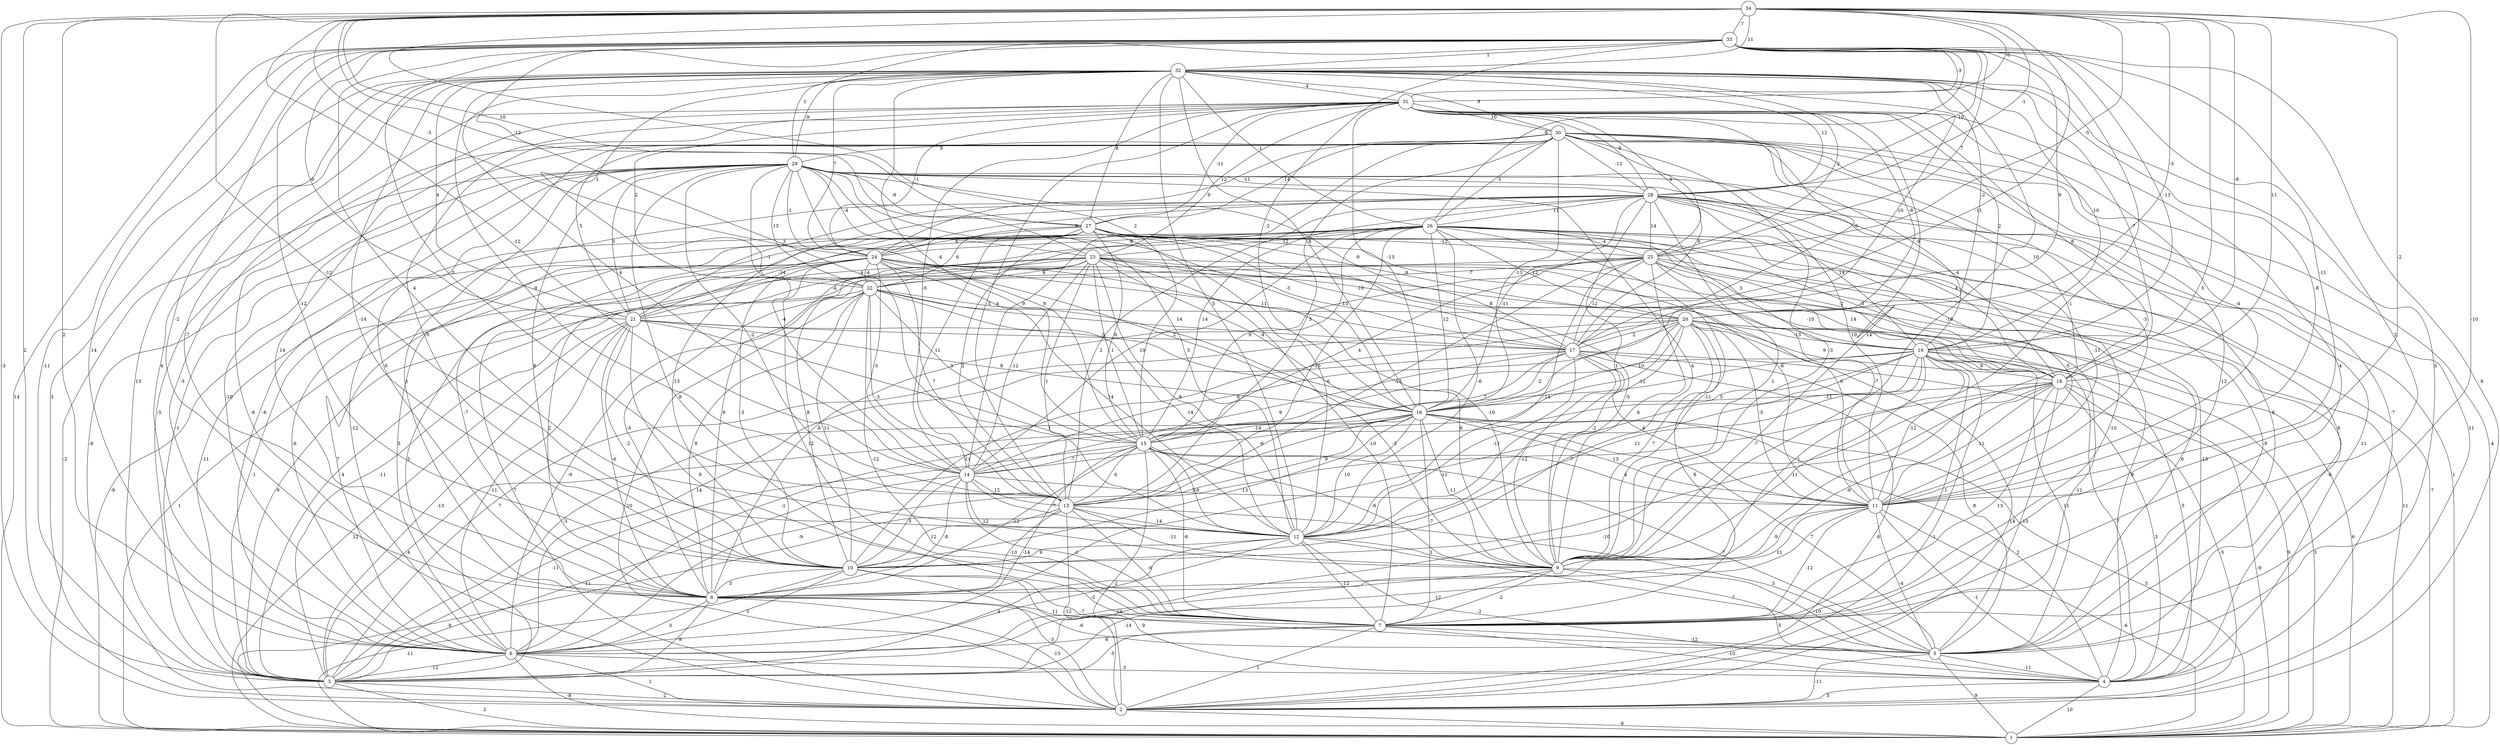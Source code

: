 graph { 
	 fontname="Helvetica,Arial,sans-serif" 
	 node [shape = circle]; 
	 34 -- 2 [label = "-3"];
	 34 -- 3 [label = "2"];
	 34 -- 6 [label = "2"];
	 34 -- 7 [label = "-10"];
	 34 -- 9 [label = "5"];
	 34 -- 11 [label = "-2"];
	 34 -- 12 [label = "-12"];
	 34 -- 14 [label = "-12"];
	 34 -- 15 [label = "2"];
	 34 -- 16 [label = "-11"];
	 34 -- 18 [label = "11"];
	 34 -- 19 [label = "-8"];
	 34 -- 20 [label = "-3"];
	 34 -- 23 [label = "-12"];
	 34 -- 24 [label = "-3"];
	 34 -- 25 [label = "-5"];
	 34 -- 27 [label = "10"];
	 34 -- 28 [label = "-1"];
	 34 -- 31 [label = "-6"];
	 34 -- 32 [label = "11"];
	 34 -- 33 [label = "-7"];
	 33 -- 1 [label = "14"];
	 33 -- 2 [label = "8"];
	 33 -- 3 [label = "-11"];
	 33 -- 6 [label = "14"];
	 33 -- 7 [label = "2"];
	 33 -- 8 [label = "-2"];
	 33 -- 9 [label = "-1"];
	 33 -- 10 [label = "-12"];
	 33 -- 11 [label = "-11"];
	 33 -- 12 [label = "4"];
	 33 -- 13 [label = "-5"];
	 33 -- 15 [label = "3"];
	 33 -- 16 [label = "-2"];
	 33 -- 17 [label = "9"];
	 33 -- 19 [label = "-13"];
	 33 -- 21 [label = "9"];
	 33 -- 25 [label = "7"];
	 33 -- 26 [label = "-8"];
	 33 -- 28 [label = "-10"];
	 33 -- 29 [label = "1"];
	 33 -- 31 [label = "-3"];
	 33 -- 32 [label = "1"];
	 32 -- 2 [label = "3"];
	 32 -- 3 [label = "13"];
	 32 -- 5 [label = "5"];
	 32 -- 6 [label = "4"];
	 32 -- 8 [label = "-7"];
	 32 -- 9 [label = "-10"];
	 32 -- 10 [label = "-14"];
	 32 -- 11 [label = "-8"];
	 32 -- 12 [label = "5"];
	 32 -- 13 [label = "-9"];
	 32 -- 14 [label = "4"];
	 32 -- 15 [label = "-4"];
	 32 -- 16 [label = "8"];
	 32 -- 17 [label = "10"];
	 32 -- 18 [label = "-7"];
	 32 -- 19 [label = "10"];
	 32 -- 20 [label = "-2"];
	 32 -- 21 [label = "4"];
	 32 -- 22 [label = "1"];
	 32 -- 24 [label = "7"];
	 32 -- 25 [label = "2"];
	 32 -- 26 [label = "-1"];
	 32 -- 27 [label = "8"];
	 32 -- 28 [label = "12"];
	 32 -- 29 [label = "-9"];
	 32 -- 30 [label = "9"];
	 32 -- 31 [label = "4"];
	 31 -- 2 [label = "-8"];
	 31 -- 6 [label = "-3"];
	 31 -- 7 [label = "4"];
	 31 -- 8 [label = "14"];
	 31 -- 9 [label = "14"];
	 31 -- 10 [label = "-5"];
	 31 -- 11 [label = "-4"];
	 31 -- 13 [label = "-5"];
	 31 -- 14 [label = "-5"];
	 31 -- 16 [label = "-13"];
	 31 -- 17 [label = "-6"];
	 31 -- 18 [label = "8"];
	 31 -- 19 [label = "2"];
	 31 -- 20 [label = "-8"];
	 31 -- 22 [label = "2"];
	 31 -- 23 [label = "12"];
	 31 -- 24 [label = "-1"];
	 31 -- 25 [label = "4"];
	 31 -- 27 [label = "-11"];
	 31 -- 28 [label = "-9"];
	 31 -- 30 [label = "10"];
	 30 -- 1 [label = "-4"];
	 30 -- 2 [label = "11"];
	 30 -- 3 [label = "-5"];
	 30 -- 4 [label = "-7"];
	 30 -- 6 [label = "-10"];
	 30 -- 7 [label = "12"];
	 30 -- 8 [label = "6"];
	 30 -- 9 [label = "-3"];
	 30 -- 11 [label = "-3"];
	 30 -- 13 [label = "3"];
	 30 -- 14 [label = "9"];
	 30 -- 16 [label = "-13"];
	 30 -- 17 [label = "9"];
	 30 -- 18 [label = "10"];
	 30 -- 19 [label = "-9"];
	 30 -- 21 [label = "5"];
	 30 -- 24 [label = "9"];
	 30 -- 26 [label = "-1"];
	 30 -- 27 [label = "-14"];
	 30 -- 28 [label = "-12"];
	 30 -- 29 [label = "9"];
	 29 -- 1 [label = "-2"];
	 29 -- 2 [label = "-8"];
	 29 -- 3 [label = "-1"];
	 29 -- 5 [label = "8"];
	 29 -- 6 [label = "-6"];
	 29 -- 7 [label = "8"];
	 29 -- 8 [label = "1"];
	 29 -- 9 [label = "4"];
	 29 -- 10 [label = "8"];
	 29 -- 11 [label = "10"];
	 29 -- 12 [label = "5"];
	 29 -- 13 [label = "-2"];
	 29 -- 14 [label = "-4"];
	 29 -- 15 [label = "9"];
	 29 -- 16 [label = "-3"];
	 29 -- 17 [label = "-9"];
	 29 -- 18 [label = "-4"];
	 29 -- 21 [label = "5"];
	 29 -- 22 [label = "13"];
	 29 -- 23 [label = "-4"];
	 29 -- 24 [label = "-1"];
	 29 -- 27 [label = "-8"];
	 29 -- 28 [label = "-11"];
	 28 -- 1 [label = "1"];
	 28 -- 4 [label = "11"];
	 28 -- 5 [label = "8"];
	 28 -- 6 [label = "-12"];
	 28 -- 9 [label = "1"];
	 28 -- 10 [label = "13"];
	 28 -- 11 [label = "-11"];
	 28 -- 12 [label = "1"];
	 28 -- 13 [label = "2"];
	 28 -- 15 [label = "14"];
	 28 -- 16 [label = "-11"];
	 28 -- 18 [label = "4"];
	 28 -- 19 [label = "14"];
	 28 -- 21 [label = "-1"];
	 28 -- 24 [label = "9"];
	 28 -- 25 [label = "14"];
	 28 -- 26 [label = "11"];
	 27 -- 1 [label = "-9"];
	 27 -- 3 [label = "-11"];
	 27 -- 4 [label = "-13"];
	 27 -- 5 [label = "-9"];
	 27 -- 6 [label = "-6"];
	 27 -- 8 [label = "-7"];
	 27 -- 9 [label = "-5"];
	 27 -- 11 [label = "-6"];
	 27 -- 12 [label = "-6"];
	 27 -- 13 [label = "2"];
	 27 -- 14 [label = "11"];
	 27 -- 15 [label = "6"];
	 27 -- 17 [label = "-10"];
	 27 -- 18 [label = "-2"];
	 27 -- 20 [label = "9"];
	 27 -- 21 [label = "-14"];
	 27 -- 22 [label = "6"];
	 27 -- 24 [label = "6"];
	 27 -- 25 [label = "-12"];
	 26 -- 1 [label = "-7"];
	 26 -- 3 [label = "3"];
	 26 -- 6 [label = "5"];
	 26 -- 7 [label = "-10"];
	 26 -- 8 [label = "9"];
	 26 -- 9 [label = "-11"];
	 26 -- 11 [label = "-5"];
	 26 -- 12 [label = "-6"];
	 26 -- 13 [label = "-10"];
	 26 -- 14 [label = "10"];
	 26 -- 15 [label = "9"];
	 26 -- 16 [label = "12"];
	 26 -- 18 [label = "-5"];
	 26 -- 19 [label = "3"];
	 26 -- 20 [label = "12"];
	 26 -- 21 [label = "-4"];
	 26 -- 23 [label = "-12"];
	 26 -- 24 [label = "8"];
	 26 -- 25 [label = "-4"];
	 25 -- 1 [label = "11"];
	 25 -- 2 [label = "-11"];
	 25 -- 3 [label = "-11"];
	 25 -- 4 [label = "-6"];
	 25 -- 8 [label = "-8"];
	 25 -- 9 [label = "6"];
	 25 -- 11 [label = "-7"];
	 25 -- 12 [label = "-14"];
	 25 -- 13 [label = "-13"];
	 25 -- 15 [label = "4"];
	 25 -- 17 [label = "12"];
	 25 -- 18 [label = "14"];
	 25 -- 22 [label = "-7"];
	 24 -- 2 [label = "7"];
	 24 -- 3 [label = "-1"];
	 24 -- 4 [label = "8"];
	 24 -- 6 [label = "7"];
	 24 -- 7 [label = "12"];
	 24 -- 8 [label = "2"];
	 24 -- 9 [label = "-10"];
	 24 -- 10 [label = "-3"];
	 24 -- 12 [label = "14"];
	 24 -- 13 [label = "7"];
	 24 -- 14 [label = "-5"];
	 24 -- 16 [label = "2"];
	 24 -- 17 [label = "11"];
	 24 -- 19 [label = "8"];
	 24 -- 22 [label = "-4"];
	 23 -- 1 [label = "1"];
	 23 -- 3 [label = "4"];
	 23 -- 5 [label = "6"];
	 23 -- 7 [label = "-10"];
	 23 -- 8 [label = "-5"];
	 23 -- 10 [label = "8"];
	 23 -- 11 [label = "6"];
	 23 -- 12 [label = "-8"];
	 23 -- 13 [label = "1"];
	 23 -- 14 [label = "-12"];
	 23 -- 15 [label = "1"];
	 23 -- 16 [label = "-4"];
	 23 -- 17 [label = "13"];
	 23 -- 18 [label = "-10"];
	 23 -- 21 [label = "-4"];
	 23 -- 22 [label = "9"];
	 22 -- 2 [label = "10"];
	 22 -- 3 [label = "9"];
	 22 -- 6 [label = "-9"];
	 22 -- 7 [label = "-12"];
	 22 -- 8 [label = "8"];
	 22 -- 9 [label = "6"];
	 22 -- 10 [label = "11"];
	 22 -- 12 [label = "14"];
	 22 -- 13 [label = "-3"];
	 22 -- 15 [label = "3"];
	 22 -- 17 [label = "14"];
	 22 -- 20 [label = "-4"];
	 21 -- 1 [label = "12"];
	 21 -- 3 [label = "-13"];
	 21 -- 6 [label = "-11"];
	 21 -- 7 [label = "9"];
	 21 -- 8 [label = "-6"];
	 21 -- 9 [label = "-3"];
	 21 -- 10 [label = "-2"];
	 21 -- 12 [label = "1"];
	 21 -- 16 [label = "8"];
	 21 -- 17 [label = "-3"];
	 20 -- 1 [label = "6"];
	 20 -- 2 [label = "14"];
	 20 -- 3 [label = "7"];
	 20 -- 4 [label = "5"];
	 20 -- 6 [label = "14"];
	 20 -- 7 [label = "8"];
	 20 -- 9 [label = "7"];
	 20 -- 11 [label = "-5"];
	 20 -- 12 [label = "-2"];
	 20 -- 14 [label = "6"];
	 20 -- 15 [label = "-11"];
	 20 -- 16 [label = "10"];
	 20 -- 17 [label = "2"];
	 20 -- 18 [label = "9"];
	 20 -- 19 [label = "-13"];
	 19 -- 1 [label = "3"];
	 19 -- 2 [label = "1"];
	 19 -- 3 [label = "-3"];
	 19 -- 4 [label = "-7"];
	 19 -- 5 [label = "11"];
	 19 -- 6 [label = "-1"];
	 19 -- 7 [label = "-1"];
	 19 -- 8 [label = "-11"];
	 19 -- 9 [label = "1"];
	 19 -- 10 [label = "-7"];
	 19 -- 11 [label = "-12"];
	 19 -- 12 [label = "11"];
	 19 -- 15 [label = "5"];
	 19 -- 18 [label = "9"];
	 18 -- 1 [label = "-9"];
	 18 -- 2 [label = "-5"];
	 18 -- 3 [label = "-10"];
	 18 -- 4 [label = "3"];
	 18 -- 5 [label = "-13"];
	 18 -- 7 [label = "13"];
	 18 -- 8 [label = "-9"];
	 18 -- 10 [label = "-11"];
	 18 -- 11 [label = "11"];
	 18 -- 13 [label = "-7"];
	 18 -- 16 [label = "-11"];
	 17 -- 1 [label = "9"];
	 17 -- 2 [label = "6"];
	 17 -- 5 [label = "8"];
	 17 -- 9 [label = "-12"];
	 17 -- 10 [label = "-11"];
	 17 -- 11 [label = "4"];
	 17 -- 12 [label = "-11"];
	 17 -- 14 [label = "9"];
	 17 -- 15 [label = "7"];
	 17 -- 16 [label = "-2"];
	 16 -- 1 [label = "3"];
	 16 -- 3 [label = "4"];
	 16 -- 4 [label = "2"];
	 16 -- 5 [label = "7"];
	 16 -- 6 [label = "-9"];
	 16 -- 7 [label = "-7"];
	 16 -- 9 [label = "-11"];
	 16 -- 10 [label = "-13"];
	 16 -- 11 [label = "13"];
	 16 -- 12 [label = "10"];
	 16 -- 13 [label = "9"];
	 16 -- 14 [label = "-6"];
	 16 -- 15 [label = "-14"];
	 15 -- 2 [label = "-2"];
	 15 -- 3 [label = "-11"];
	 15 -- 5 [label = "-7"];
	 15 -- 6 [label = "-14"];
	 15 -- 7 [label = "-6"];
	 15 -- 8 [label = "-12"];
	 15 -- 9 [label = "-8"];
	 15 -- 11 [label = "4"];
	 15 -- 12 [label = "-6"];
	 15 -- 13 [label = "6"];
	 15 -- 14 [label = "-7"];
	 14 -- 3 [label = "11"];
	 14 -- 7 [label = "-1"];
	 14 -- 8 [label = "8"];
	 14 -- 9 [label = "12"];
	 14 -- 10 [label = "5"];
	 14 -- 11 [label = "3"];
	 14 -- 12 [label = "-7"];
	 14 -- 13 [label = "12"];
	 13 -- 1 [label = "8"];
	 13 -- 2 [label = "-12"];
	 13 -- 5 [label = "3"];
	 13 -- 7 [label = "-6"];
	 13 -- 8 [label = "-10"];
	 13 -- 9 [label = "-11"];
	 13 -- 10 [label = "12"];
	 13 -- 12 [label = "14"];
	 12 -- 3 [label = "4"];
	 12 -- 4 [label = "-2"];
	 12 -- 5 [label = "-7"];
	 12 -- 6 [label = "-5"];
	 12 -- 7 [label = "-12"];
	 12 -- 9 [label = "1"];
	 12 -- 10 [label = "9"];
	 11 -- 1 [label = "-6"];
	 11 -- 3 [label = "-12"];
	 11 -- 4 [label = "-1"];
	 11 -- 5 [label = "-4"];
	 11 -- 7 [label = "-12"];
	 11 -- 8 [label = "11"];
	 11 -- 9 [label = "-9"];
	 10 -- 1 [label = "-11"];
	 10 -- 2 [label = "-3"];
	 10 -- 4 [label = "9"];
	 10 -- 5 [label = "-7"];
	 10 -- 6 [label = "3"];
	 10 -- 8 [label = "3"];
	 9 -- 3 [label = "-14"];
	 9 -- 4 [label = "5"];
	 9 -- 5 [label = "-10"];
	 9 -- 6 [label = "14"];
	 9 -- 7 [label = "-2"];
	 8 -- 2 [label = "-13"];
	 8 -- 3 [label = "-9"];
	 8 -- 5 [label = "-6"];
	 8 -- 6 [label = "3"];
	 8 -- 7 [label = "11"];
	 7 -- 2 [label = "1"];
	 7 -- 3 [label = "-5"];
	 7 -- 4 [label = "-10"];
	 7 -- 5 [label = "-12"];
	 7 -- 6 [label = "6"];
	 6 -- 1 [label = "-8"];
	 6 -- 2 [label = "1"];
	 6 -- 3 [label = "-12"];
	 6 -- 4 [label = "3"];
	 5 -- 1 [label = "9"];
	 5 -- 2 [label = "-11"];
	 5 -- 4 [label = "-11"];
	 4 -- 1 [label = "10"];
	 4 -- 2 [label = "5"];
	 3 -- 1 [label = "2"];
	 3 -- 2 [label = "-2"];
	 2 -- 1 [label = "-9"];
	 1;
	 2;
	 3;
	 4;
	 5;
	 6;
	 7;
	 8;
	 9;
	 10;
	 11;
	 12;
	 13;
	 14;
	 15;
	 16;
	 17;
	 18;
	 19;
	 20;
	 21;
	 22;
	 23;
	 24;
	 25;
	 26;
	 27;
	 28;
	 29;
	 30;
	 31;
	 32;
	 33;
	 34;
}
